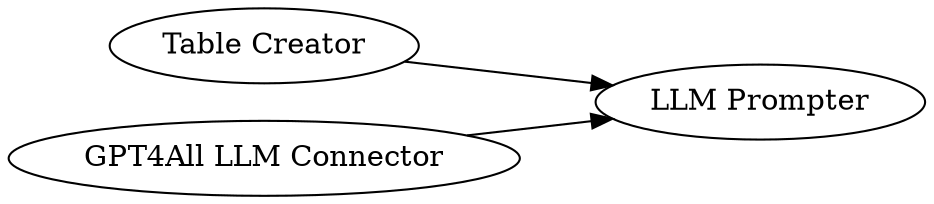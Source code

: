 digraph {
	108 -> 104
	109 -> 104
	104 [label="LLM Prompter"]
	109 [label="GPT4All LLM Connector"]
	108 [label="Table Creator"]
	rankdir=LR
}
